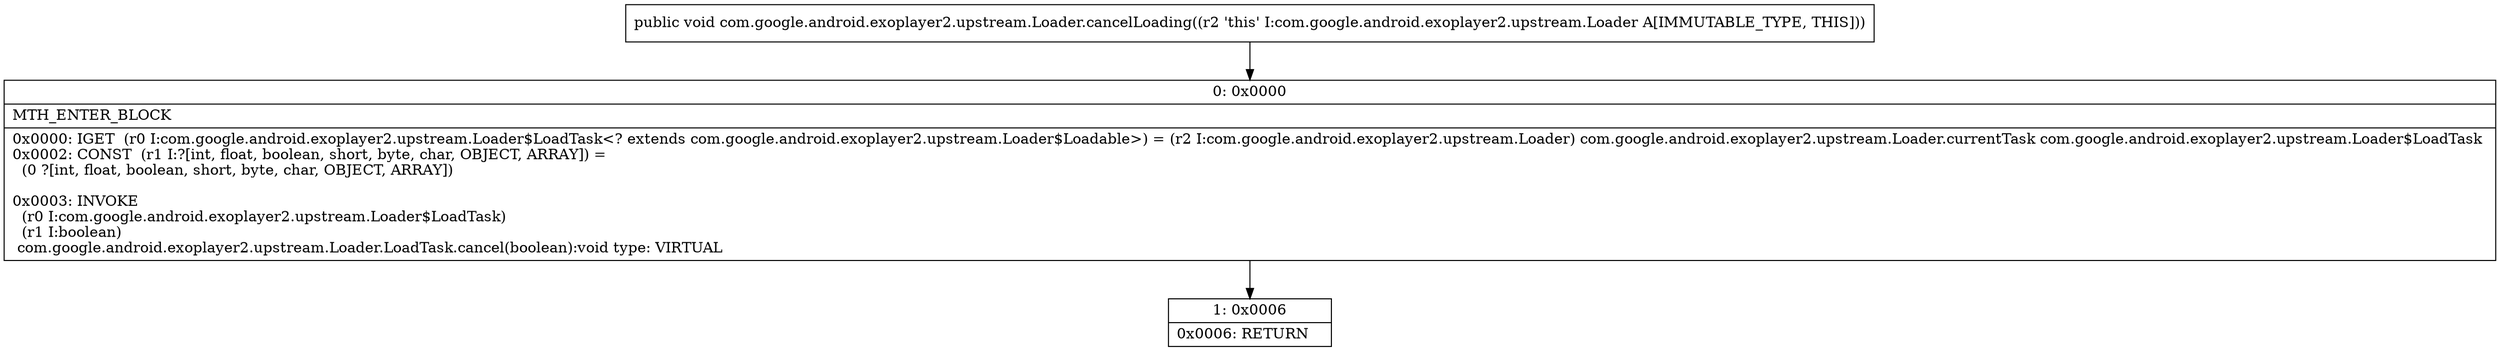 digraph "CFG forcom.google.android.exoplayer2.upstream.Loader.cancelLoading()V" {
Node_0 [shape=record,label="{0\:\ 0x0000|MTH_ENTER_BLOCK\l|0x0000: IGET  (r0 I:com.google.android.exoplayer2.upstream.Loader$LoadTask\<? extends com.google.android.exoplayer2.upstream.Loader$Loadable\>) = (r2 I:com.google.android.exoplayer2.upstream.Loader) com.google.android.exoplayer2.upstream.Loader.currentTask com.google.android.exoplayer2.upstream.Loader$LoadTask \l0x0002: CONST  (r1 I:?[int, float, boolean, short, byte, char, OBJECT, ARRAY]) = \l  (0 ?[int, float, boolean, short, byte, char, OBJECT, ARRAY])\l \l0x0003: INVOKE  \l  (r0 I:com.google.android.exoplayer2.upstream.Loader$LoadTask)\l  (r1 I:boolean)\l com.google.android.exoplayer2.upstream.Loader.LoadTask.cancel(boolean):void type: VIRTUAL \l}"];
Node_1 [shape=record,label="{1\:\ 0x0006|0x0006: RETURN   \l}"];
MethodNode[shape=record,label="{public void com.google.android.exoplayer2.upstream.Loader.cancelLoading((r2 'this' I:com.google.android.exoplayer2.upstream.Loader A[IMMUTABLE_TYPE, THIS])) }"];
MethodNode -> Node_0;
Node_0 -> Node_1;
}

